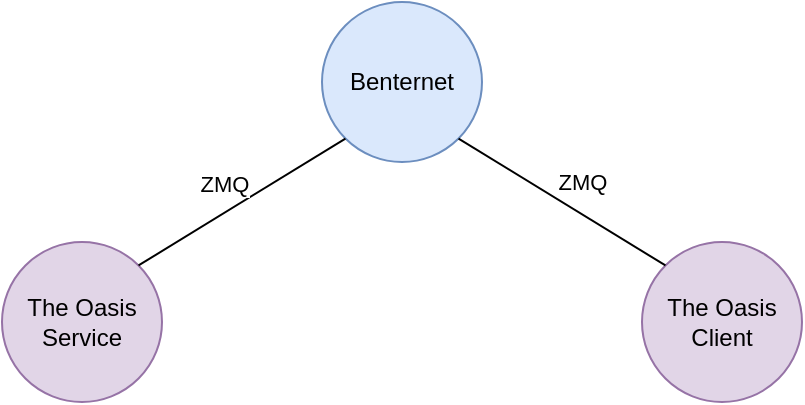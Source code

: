<mxfile version="21.3.5" type="device" pages="5">
  <diagram name="general" id="AdSP3V9QLK1olVL9tDRn">
    <mxGraphModel dx="1434" dy="796" grid="1" gridSize="10" guides="1" tooltips="1" connect="1" arrows="1" fold="1" page="0" pageScale="1" pageWidth="827" pageHeight="1169" math="0" shadow="0">
      <root>
        <mxCell id="0" />
        <mxCell id="1" parent="0" />
        <mxCell id="rY7msoaw76RCDSD5CqZC-1" value="Benternet" style="ellipse;whiteSpace=wrap;html=1;fillColor=#dae8fc;strokeColor=#6c8ebf;" parent="1" vertex="1">
          <mxGeometry x="320" y="120" width="80" height="80" as="geometry" />
        </mxCell>
        <mxCell id="rY7msoaw76RCDSD5CqZC-2" value="The Oasis&lt;br&gt;Client" style="ellipse;whiteSpace=wrap;html=1;fillColor=#e1d5e7;strokeColor=#9673a6;" parent="1" vertex="1">
          <mxGeometry x="480" y="240" width="80" height="80" as="geometry" />
        </mxCell>
        <mxCell id="rY7msoaw76RCDSD5CqZC-3" value="The Oasis&lt;br&gt;Service" style="ellipse;whiteSpace=wrap;html=1;fillColor=#e1d5e7;strokeColor=#9673a6;" parent="1" vertex="1">
          <mxGeometry x="160" y="240" width="80" height="80" as="geometry" />
        </mxCell>
        <mxCell id="rY7msoaw76RCDSD5CqZC-4" value="" style="endArrow=none;html=1;rounded=0;exitX=1;exitY=0;exitDx=0;exitDy=0;entryX=0;entryY=1;entryDx=0;entryDy=0;" parent="1" source="rY7msoaw76RCDSD5CqZC-3" target="rY7msoaw76RCDSD5CqZC-1" edge="1">
          <mxGeometry width="50" height="50" relative="1" as="geometry">
            <mxPoint x="390" y="430" as="sourcePoint" />
            <mxPoint x="440" y="380" as="targetPoint" />
          </mxGeometry>
        </mxCell>
        <mxCell id="rY7msoaw76RCDSD5CqZC-6" value="ZMQ" style="edgeLabel;html=1;align=center;verticalAlign=middle;resizable=0;points=[];" parent="rY7msoaw76RCDSD5CqZC-4" vertex="1" connectable="0">
          <mxGeometry x="-0.442" y="-4" relative="1" as="geometry">
            <mxPoint x="11" y="-27" as="offset" />
          </mxGeometry>
        </mxCell>
        <mxCell id="rY7msoaw76RCDSD5CqZC-5" value="" style="endArrow=none;html=1;rounded=0;entryX=1;entryY=1;entryDx=0;entryDy=0;exitX=0;exitY=0;exitDx=0;exitDy=0;" parent="1" source="rY7msoaw76RCDSD5CqZC-2" target="rY7msoaw76RCDSD5CqZC-1" edge="1">
          <mxGeometry width="50" height="50" relative="1" as="geometry">
            <mxPoint x="390" y="430" as="sourcePoint" />
            <mxPoint x="440" y="380" as="targetPoint" />
          </mxGeometry>
        </mxCell>
        <mxCell id="rY7msoaw76RCDSD5CqZC-7" value="ZMQ" style="edgeLabel;html=1;align=center;verticalAlign=middle;resizable=0;points=[];" parent="rY7msoaw76RCDSD5CqZC-5" vertex="1" connectable="0">
          <mxGeometry x="-0.393" y="1" relative="1" as="geometry">
            <mxPoint x="-10" y="-23" as="offset" />
          </mxGeometry>
        </mxCell>
      </root>
    </mxGraphModel>
  </diagram>
  <diagram id="OUGAHfs0UGZvDzdYrHnZ" name="slot machine">
    <mxGraphModel dx="1834" dy="1196" grid="1" gridSize="10" guides="1" tooltips="1" connect="1" arrows="1" fold="1" page="0" pageScale="1" pageWidth="827" pageHeight="1169" math="0" shadow="0">
      <root>
        <mxCell id="0" />
        <mxCell id="1" parent="0" />
        <mxCell id="ti3flShPVTaEEyljA2WG-1" value="" style="endArrow=none;html=1;rounded=0;" parent="1" edge="1">
          <mxGeometry width="50" height="50" relative="1" as="geometry">
            <mxPoint x="-80" y="150" as="sourcePoint" />
            <mxPoint x="-80" as="targetPoint" />
          </mxGeometry>
        </mxCell>
        <mxCell id="ti3flShPVTaEEyljA2WG-2" value="" style="endArrow=none;html=1;rounded=0;" parent="1" edge="1">
          <mxGeometry width="50" height="50" relative="1" as="geometry">
            <mxPoint x="320" y="150" as="sourcePoint" />
            <mxPoint x="320" as="targetPoint" />
          </mxGeometry>
        </mxCell>
        <mxCell id="ti3flShPVTaEEyljA2WG-3" value="Bob (client)" style="text;html=1;strokeColor=none;fillColor=none;align=center;verticalAlign=middle;whiteSpace=wrap;rounded=0;" parent="1" vertex="1">
          <mxGeometry x="-120" y="-30" width="80" height="30" as="geometry" />
        </mxCell>
        <mxCell id="ti3flShPVTaEEyljA2WG-4" value="The Oasis" style="text;html=1;strokeColor=none;fillColor=none;align=center;verticalAlign=middle;whiteSpace=wrap;rounded=0;" parent="1" vertex="1">
          <mxGeometry x="280" y="-30" width="80" height="30" as="geometry" />
        </mxCell>
        <mxCell id="ti3flShPVTaEEyljA2WG-5" value="" style="endArrow=classic;html=1;rounded=0;" parent="1" edge="1">
          <mxGeometry width="50" height="50" relative="1" as="geometry">
            <mxPoint x="-80" y="40" as="sourcePoint" />
            <mxPoint x="320" y="80" as="targetPoint" />
          </mxGeometry>
        </mxCell>
        <mxCell id="ti3flShPVTaEEyljA2WG-7" value="theoasis&gt;slotmachine?&gt;Bob&gt;100&gt;" style="text;whiteSpace=wrap;fontColor=default;align=center;rotation=5.5;" parent="1" vertex="1">
          <mxGeometry x="10" y="30" width="230" height="30" as="geometry" />
        </mxCell>
        <mxCell id="ti3flShPVTaEEyljA2WG-8" value="" style="endArrow=classic;html=1;rounded=0;" parent="1" edge="1">
          <mxGeometry width="50" height="50" relative="1" as="geometry">
            <mxPoint x="320" y="110" as="sourcePoint" />
            <mxPoint x="-80" y="150" as="targetPoint" />
          </mxGeometry>
        </mxCell>
        <mxCell id="ti3flShPVTaEEyljA2WG-9" value="theoasis&gt;slotmachine!&gt;Bob&gt;true&gt;lemon,empty,orange&gt;0&gt;You lost!&gt;" style="text;whiteSpace=wrap;fontColor=default;align=center;rotation=354.5;" parent="1" vertex="1">
          <mxGeometry x="-75.38" y="100" width="400.76" height="30" as="geometry" />
        </mxCell>
        <mxCell id="ti3flShPVTaEEyljA2WG-11" value="" style="endArrow=none;dashed=1;html=1;rounded=0;" parent="1" edge="1">
          <mxGeometry width="50" height="50" relative="1" as="geometry">
            <mxPoint x="-80" y="200" as="sourcePoint" />
            <mxPoint x="-80" y="150" as="targetPoint" />
          </mxGeometry>
        </mxCell>
        <mxCell id="ti3flShPVTaEEyljA2WG-13" value="" style="endArrow=none;dashed=1;html=1;rounded=0;" parent="1" edge="1">
          <mxGeometry width="50" height="50" relative="1" as="geometry">
            <mxPoint x="319.66" y="200" as="sourcePoint" />
            <mxPoint x="319.66" y="150" as="targetPoint" />
          </mxGeometry>
        </mxCell>
        <mxCell id="ti3flShPVTaEEyljA2WG-15" value="" style="endArrow=none;html=1;rounded=0;" parent="1" edge="1">
          <mxGeometry width="50" height="50" relative="1" as="geometry">
            <mxPoint x="-80" y="330" as="sourcePoint" />
            <mxPoint x="-80" y="200" as="targetPoint" />
          </mxGeometry>
        </mxCell>
        <mxCell id="ti3flShPVTaEEyljA2WG-16" value="" style="endArrow=none;html=1;rounded=0;" parent="1" edge="1">
          <mxGeometry width="50" height="50" relative="1" as="geometry">
            <mxPoint x="320" y="330" as="sourcePoint" />
            <mxPoint x="320" y="200" as="targetPoint" />
          </mxGeometry>
        </mxCell>
        <mxCell id="ti3flShPVTaEEyljA2WG-17" value="" style="endArrow=classic;html=1;rounded=0;" parent="1" edge="1">
          <mxGeometry width="50" height="50" relative="1" as="geometry">
            <mxPoint x="-80" y="200" as="sourcePoint" />
            <mxPoint x="320" y="240" as="targetPoint" />
          </mxGeometry>
        </mxCell>
        <mxCell id="ti3flShPVTaEEyljA2WG-18" value="theoasis&gt;slotmachine?&gt;Bob&gt;300&gt;" style="text;whiteSpace=wrap;fontColor=default;align=center;rotation=5.5;" parent="1" vertex="1">
          <mxGeometry x="10" y="190" width="230" height="30" as="geometry" />
        </mxCell>
        <mxCell id="ti3flShPVTaEEyljA2WG-19" value="" style="endArrow=classic;html=1;rounded=0;" parent="1" edge="1">
          <mxGeometry width="50" height="50" relative="1" as="geometry">
            <mxPoint x="320" y="270" as="sourcePoint" />
            <mxPoint x="-80" y="310" as="targetPoint" />
          </mxGeometry>
        </mxCell>
        <mxCell id="ti3flShPVTaEEyljA2WG-20" value="theoasis&gt;slotmachine!&gt;Bob&gt;true&gt;plum,plum,plum&gt;60000&gt;You won!&gt;" style="text;whiteSpace=wrap;fontColor=default;align=center;rotation=354.5;" parent="1" vertex="1">
          <mxGeometry x="-75.38" y="260" width="400.76" height="30" as="geometry" />
        </mxCell>
      </root>
    </mxGraphModel>
  </diagram>
  <diagram id="LD_L5A0NdbExU6FcBzT1" name="roulette">
    <mxGraphModel dx="1834" dy="1196" grid="1" gridSize="10" guides="1" tooltips="1" connect="1" arrows="1" fold="1" page="0" pageScale="1" pageWidth="827" pageHeight="1169" math="0" shadow="0">
      <root>
        <mxCell id="0" />
        <mxCell id="1" parent="0" />
        <mxCell id="z0s28pVL7oj7gG-z3YSg-1" value="" style="endArrow=none;html=1;rounded=0;" parent="1" edge="1">
          <mxGeometry width="50" height="50" relative="1" as="geometry">
            <mxPoint x="-80" y="180" as="sourcePoint" />
            <mxPoint x="-80" as="targetPoint" />
          </mxGeometry>
        </mxCell>
        <mxCell id="z0s28pVL7oj7gG-z3YSg-2" value="" style="endArrow=none;html=1;rounded=0;" parent="1" edge="1">
          <mxGeometry width="50" height="50" relative="1" as="geometry">
            <mxPoint x="450" y="180" as="sourcePoint" />
            <mxPoint x="450" as="targetPoint" />
          </mxGeometry>
        </mxCell>
        <mxCell id="z0s28pVL7oj7gG-z3YSg-3" value="Bob (client)" style="text;html=1;strokeColor=none;fillColor=none;align=center;verticalAlign=middle;whiteSpace=wrap;rounded=0;" parent="1" vertex="1">
          <mxGeometry x="-120" y="-30" width="80" height="30" as="geometry" />
        </mxCell>
        <mxCell id="z0s28pVL7oj7gG-z3YSg-4" value="The Oasis" style="text;html=1;strokeColor=none;fillColor=none;align=center;verticalAlign=middle;whiteSpace=wrap;rounded=0;" parent="1" vertex="1">
          <mxGeometry x="410" y="-30" width="80" height="30" as="geometry" />
        </mxCell>
        <mxCell id="z0s28pVL7oj7gG-z3YSg-5" value="" style="endArrow=classic;html=1;rounded=0;" parent="1" edge="1">
          <mxGeometry width="50" height="50" relative="1" as="geometry">
            <mxPoint x="-80" y="40" as="sourcePoint" />
            <mxPoint x="450" y="90" as="targetPoint" />
          </mxGeometry>
        </mxCell>
        <mxCell id="z0s28pVL7oj7gG-z3YSg-6" value="theoasis&gt;roulette?&gt;Bob&gt;200&gt;basket&gt;&gt;" style="text;whiteSpace=wrap;fontColor=default;align=center;rotation=5.5;" parent="1" vertex="1">
          <mxGeometry x="-90.02" y="40.46" width="549.65" height="30" as="geometry" />
        </mxCell>
        <mxCell id="z0s28pVL7oj7gG-z3YSg-7" value="" style="endArrow=classic;html=1;rounded=0;" parent="1" edge="1">
          <mxGeometry width="50" height="50" relative="1" as="geometry">
            <mxPoint x="449.81" y="120" as="sourcePoint" />
            <mxPoint x="-80.19" y="180" as="targetPoint" />
          </mxGeometry>
        </mxCell>
        <mxCell id="z0s28pVL7oj7gG-z3YSg-9" value="" style="endArrow=none;dashed=1;html=1;rounded=0;" parent="1" edge="1">
          <mxGeometry width="50" height="50" relative="1" as="geometry">
            <mxPoint x="-80.29" y="230" as="sourcePoint" />
            <mxPoint x="-80.29" y="180" as="targetPoint" />
          </mxGeometry>
        </mxCell>
        <mxCell id="z0s28pVL7oj7gG-z3YSg-10" value="" style="endArrow=none;dashed=1;html=1;rounded=0;" parent="1" edge="1">
          <mxGeometry width="50" height="50" relative="1" as="geometry">
            <mxPoint x="450" y="230" as="sourcePoint" />
            <mxPoint x="450" y="180" as="targetPoint" />
          </mxGeometry>
        </mxCell>
        <mxCell id="z0s28pVL7oj7gG-z3YSg-11" value="theoasis&gt;roulette!&gt;Bob&gt;true&gt;2&gt;1400&gt;You won!&gt;" style="text;whiteSpace=wrap;fontColor=default;align=center;rotation=354.5;" parent="1" vertex="1">
          <mxGeometry x="-90.02" y="120" width="549.65" height="30" as="geometry" />
        </mxCell>
        <mxCell id="lmucA76TOu85Dsnp-2U6-1" value="" style="endArrow=none;html=1;rounded=0;" parent="1" edge="1">
          <mxGeometry width="50" height="50" relative="1" as="geometry">
            <mxPoint x="-80" y="390" as="sourcePoint" />
            <mxPoint x="-80" y="230" as="targetPoint" />
          </mxGeometry>
        </mxCell>
        <mxCell id="lmucA76TOu85Dsnp-2U6-2" value="" style="endArrow=none;html=1;rounded=0;" parent="1" edge="1">
          <mxGeometry width="50" height="50" relative="1" as="geometry">
            <mxPoint x="450" y="390" as="sourcePoint" />
            <mxPoint x="450" y="230" as="targetPoint" />
          </mxGeometry>
        </mxCell>
        <mxCell id="lmucA76TOu85Dsnp-2U6-3" value="" style="endArrow=classic;html=1;rounded=0;" parent="1" edge="1">
          <mxGeometry width="50" height="50" relative="1" as="geometry">
            <mxPoint x="-80" y="230" as="sourcePoint" />
            <mxPoint x="450" y="280" as="targetPoint" />
          </mxGeometry>
        </mxCell>
        <mxCell id="lmucA76TOu85Dsnp-2U6-4" value="theoasis&gt;roulette?&gt;Bob&gt;400&gt;corner&gt;20,21,23,24&gt;" style="text;whiteSpace=wrap;fontColor=default;align=center;rotation=5.5;" parent="1" vertex="1">
          <mxGeometry x="-50.01" y="230" width="469.63" height="30" as="geometry" />
        </mxCell>
        <mxCell id="lmucA76TOu85Dsnp-2U6-5" value="" style="endArrow=classic;html=1;rounded=0;" parent="1" edge="1">
          <mxGeometry width="50" height="50" relative="1" as="geometry">
            <mxPoint x="449.81" y="310" as="sourcePoint" />
            <mxPoint x="-80.19" y="370" as="targetPoint" />
          </mxGeometry>
        </mxCell>
        <mxCell id="lmucA76TOu85Dsnp-2U6-6" value="theoasis&gt;roulette!&gt;Bob&gt;true&gt;32&gt;0&gt;You lost!&gt;" style="text;whiteSpace=wrap;fontColor=default;align=center;rotation=354.5;" parent="1" vertex="1">
          <mxGeometry x="-90.02" y="310" width="549.65" height="30" as="geometry" />
        </mxCell>
      </root>
    </mxGraphModel>
  </diagram>
  <diagram id="PQ2yFiyrDlRZfpSoyMe0" name="blackjack">
    <mxGraphModel dx="1834" dy="1196" grid="1" gridSize="10" guides="1" tooltips="1" connect="1" arrows="1" fold="1" page="0" pageScale="1" pageWidth="827" pageHeight="1169" math="0" shadow="0">
      <root>
        <mxCell id="0" />
        <mxCell id="1" parent="0" />
        <mxCell id="BzcTvPraR9bfcKngZZib-1" value="" style="endArrow=none;html=1;rounded=0;" parent="1" edge="1">
          <mxGeometry width="50" height="50" relative="1" as="geometry">
            <mxPoint x="-80" y="520" as="sourcePoint" />
            <mxPoint x="-80" as="targetPoint" />
          </mxGeometry>
        </mxCell>
        <mxCell id="BzcTvPraR9bfcKngZZib-2" value="" style="endArrow=none;html=1;rounded=0;" parent="1" edge="1">
          <mxGeometry width="50" height="50" relative="1" as="geometry">
            <mxPoint x="480" y="520" as="sourcePoint" />
            <mxPoint x="480" as="targetPoint" />
          </mxGeometry>
        </mxCell>
        <mxCell id="BzcTvPraR9bfcKngZZib-3" value="Bob (client)" style="text;html=1;strokeColor=none;fillColor=none;align=center;verticalAlign=middle;whiteSpace=wrap;rounded=0;" parent="1" vertex="1">
          <mxGeometry x="-120" y="-30" width="80" height="30" as="geometry" />
        </mxCell>
        <mxCell id="BzcTvPraR9bfcKngZZib-4" value="The Oasis" style="text;html=1;strokeColor=none;fillColor=none;align=center;verticalAlign=middle;whiteSpace=wrap;rounded=0;" parent="1" vertex="1">
          <mxGeometry x="440" y="-30" width="80" height="30" as="geometry" />
        </mxCell>
        <mxCell id="BzcTvPraR9bfcKngZZib-5" value="" style="endArrow=classic;html=1;rounded=0;" parent="1" edge="1">
          <mxGeometry width="50" height="50" relative="1" as="geometry">
            <mxPoint x="-80" y="40" as="sourcePoint" />
            <mxPoint x="480" y="90" as="targetPoint" />
          </mxGeometry>
        </mxCell>
        <mxCell id="BzcTvPraR9bfcKngZZib-6" value="theoasis&gt;blackjack?&gt;Bob&gt;200&gt;" style="text;whiteSpace=wrap;fontColor=default;align=center;rotation=5;" parent="1" vertex="1">
          <mxGeometry x="-30.09" y="40.49" width="470.09" height="30" as="geometry" />
        </mxCell>
        <mxCell id="BzcTvPraR9bfcKngZZib-7" value="" style="endArrow=classic;html=1;rounded=0;" parent="1" edge="1">
          <mxGeometry width="50" height="50" relative="1" as="geometry">
            <mxPoint x="480" y="120" as="sourcePoint" />
            <mxPoint x="-80.19" y="180" as="targetPoint" />
          </mxGeometry>
        </mxCell>
        <mxCell id="BzcTvPraR9bfcKngZZib-8" value="" style="endArrow=none;dashed=1;html=1;rounded=0;" parent="1" edge="1">
          <mxGeometry width="50" height="50" relative="1" as="geometry">
            <mxPoint x="-80.5" y="570" as="sourcePoint" />
            <mxPoint x="-80.5" y="520" as="targetPoint" />
          </mxGeometry>
        </mxCell>
        <mxCell id="BzcTvPraR9bfcKngZZib-9" value="" style="endArrow=none;dashed=1;html=1;rounded=0;" parent="1" edge="1">
          <mxGeometry width="50" height="50" relative="1" as="geometry">
            <mxPoint x="479.78" y="570" as="sourcePoint" />
            <mxPoint x="479.78" y="520" as="targetPoint" />
          </mxGeometry>
        </mxCell>
        <mxCell id="BzcTvPraR9bfcKngZZib-10" value="theoasis&gt;blackjack!&gt;Bob&gt;true&gt;hearts,6&gt;6&gt;clubs,5,diamonds,4&gt;9&gt;0&gt;" style="text;whiteSpace=wrap;fontColor=default;align=center;rotation=354;" parent="1" vertex="1">
          <mxGeometry x="-69.87" y="120" width="549.65" height="30" as="geometry" />
        </mxCell>
        <mxCell id="BzcTvPraR9bfcKngZZib-17" value="" style="endArrow=classic;html=1;rounded=0;" parent="1" edge="1">
          <mxGeometry width="50" height="50" relative="1" as="geometry">
            <mxPoint x="-80.19" y="210" as="sourcePoint" />
            <mxPoint x="480" y="260" as="targetPoint" />
          </mxGeometry>
        </mxCell>
        <mxCell id="BzcTvPraR9bfcKngZZib-18" value="theoasis&gt;blackjack?&gt;Bob&gt;hit&gt;" style="text;whiteSpace=wrap;fontColor=default;align=center;rotation=5;" parent="1" vertex="1">
          <mxGeometry x="-30.09" y="210" width="470.09" height="30" as="geometry" />
        </mxCell>
        <mxCell id="BzcTvPraR9bfcKngZZib-19" value="" style="endArrow=classic;html=1;rounded=0;" parent="1" edge="1">
          <mxGeometry width="50" height="50" relative="1" as="geometry">
            <mxPoint x="480" y="290" as="sourcePoint" />
            <mxPoint x="-79.95" y="350" as="targetPoint" />
          </mxGeometry>
        </mxCell>
        <mxCell id="BzcTvPraR9bfcKngZZib-20" value="theoasis&gt;blackjack!&gt;Bob&gt;true&gt;hearts,6&gt;6&gt;clubs,5,diamonds,4,diamonds,10&gt;19&gt;0&gt;" style="text;whiteSpace=wrap;fontColor=default;align=center;rotation=354;" parent="1" vertex="1">
          <mxGeometry x="-69.87" y="290" width="549.65" height="30" as="geometry" />
        </mxCell>
        <mxCell id="BzcTvPraR9bfcKngZZib-21" value="" style="endArrow=classic;html=1;rounded=0;" parent="1" edge="1">
          <mxGeometry width="50" height="50" relative="1" as="geometry">
            <mxPoint x="-80.19" y="380" as="sourcePoint" />
            <mxPoint x="480" y="430" as="targetPoint" />
          </mxGeometry>
        </mxCell>
        <mxCell id="BzcTvPraR9bfcKngZZib-22" value="theoasis&gt;blackjack?&gt;Bob&gt;stand&gt;" style="text;whiteSpace=wrap;fontColor=default;align=center;rotation=5;" parent="1" vertex="1">
          <mxGeometry x="-30.09" y="380" width="470.09" height="30" as="geometry" />
        </mxCell>
        <mxCell id="BzcTvPraR9bfcKngZZib-23" value="" style="endArrow=classic;html=1;rounded=0;" parent="1" edge="1">
          <mxGeometry width="50" height="50" relative="1" as="geometry">
            <mxPoint x="480" y="460" as="sourcePoint" />
            <mxPoint x="-79.71" y="520" as="targetPoint" />
          </mxGeometry>
        </mxCell>
        <mxCell id="BzcTvPraR9bfcKngZZib-24" value="theoasis&gt;blackjack!&gt;Bob&gt;true&gt;hearts,7,spades,K&gt;17&gt;clubs,5,diamonds,4,diamonds,10&gt;19&gt;1&gt;400&gt;&#xa;You won!&gt;" style="text;whiteSpace=wrap;fontColor=default;align=center;rotation=354;" parent="1" vertex="1">
          <mxGeometry x="-70.09" y="450" width="549.65" height="30" as="geometry" />
        </mxCell>
        <mxCell id="BzcTvPraR9bfcKngZZib-27" value="" style="endArrow=classic;html=1;rounded=0;" parent="1" edge="1">
          <mxGeometry width="50" height="50" relative="1" as="geometry">
            <mxPoint x="-80.22" y="570" as="sourcePoint" />
            <mxPoint x="479.78" y="620" as="targetPoint" />
          </mxGeometry>
        </mxCell>
        <mxCell id="BzcTvPraR9bfcKngZZib-28" value="theoasis&gt;blackjack?&gt;Bob&gt;100&gt;" style="text;whiteSpace=wrap;fontColor=default;align=center;rotation=5;" parent="1" vertex="1">
          <mxGeometry x="-30.31" y="570.49" width="470.09" height="30" as="geometry" />
        </mxCell>
        <mxCell id="BzcTvPraR9bfcKngZZib-29" value="" style="endArrow=classic;html=1;rounded=0;" parent="1" edge="1">
          <mxGeometry width="50" height="50" relative="1" as="geometry">
            <mxPoint x="479.78" y="650" as="sourcePoint" />
            <mxPoint x="-80.41" y="710" as="targetPoint" />
          </mxGeometry>
        </mxCell>
        <mxCell id="BzcTvPraR9bfcKngZZib-30" value="theoasis&gt;blackjack!&gt;Bob&gt;true&gt;spades,2&gt;2&gt;hearts,8,clubs,8&gt;16&gt;0&gt;" style="text;whiteSpace=wrap;fontColor=default;align=center;rotation=354;" parent="1" vertex="1">
          <mxGeometry x="-70.09" y="650" width="549.65" height="30" as="geometry" />
        </mxCell>
        <mxCell id="BzcTvPraR9bfcKngZZib-31" value="" style="endArrow=classic;html=1;rounded=0;" parent="1" edge="1">
          <mxGeometry width="50" height="50" relative="1" as="geometry">
            <mxPoint x="-80.41" y="740" as="sourcePoint" />
            <mxPoint x="479.78" y="790" as="targetPoint" />
          </mxGeometry>
        </mxCell>
        <mxCell id="BzcTvPraR9bfcKngZZib-32" value="theoasis&gt;blackjack?&gt;Bob&gt;split&gt;" style="text;whiteSpace=wrap;fontColor=default;align=center;rotation=5;" parent="1" vertex="1">
          <mxGeometry x="-30.31" y="740" width="470.09" height="30" as="geometry" />
        </mxCell>
        <mxCell id="BzcTvPraR9bfcKngZZib-33" value="" style="endArrow=classic;html=1;rounded=0;" parent="1" edge="1">
          <mxGeometry width="50" height="50" relative="1" as="geometry">
            <mxPoint x="479.78" y="820" as="sourcePoint" />
            <mxPoint x="-80.17" y="880" as="targetPoint" />
          </mxGeometry>
        </mxCell>
        <mxCell id="BzcTvPraR9bfcKngZZib-34" value="theoasis&gt;blackjack!&gt;Bob&gt;true&gt;spades,2&gt;2&gt;hearts,8,diamonds,10;clubs,8,spades,4&gt;18,12&gt;0&gt;" style="text;whiteSpace=wrap;fontColor=default;align=center;rotation=354;" parent="1" vertex="1">
          <mxGeometry x="-70.09" y="820" width="549.65" height="30" as="geometry" />
        </mxCell>
        <mxCell id="BzcTvPraR9bfcKngZZib-35" value="" style="endArrow=classic;html=1;rounded=0;" parent="1" edge="1">
          <mxGeometry width="50" height="50" relative="1" as="geometry">
            <mxPoint x="-80.41" y="910" as="sourcePoint" />
            <mxPoint x="479.78" y="960" as="targetPoint" />
          </mxGeometry>
        </mxCell>
        <mxCell id="BzcTvPraR9bfcKngZZib-36" value="theoasis&gt;blackjack?&gt;Bob&gt;stand&gt;" style="text;whiteSpace=wrap;fontColor=default;align=center;rotation=5;" parent="1" vertex="1">
          <mxGeometry x="-30.31" y="910" width="470.09" height="30" as="geometry" />
        </mxCell>
        <mxCell id="BzcTvPraR9bfcKngZZib-37" value="" style="endArrow=classic;html=1;rounded=0;" parent="1" edge="1">
          <mxGeometry width="50" height="50" relative="1" as="geometry">
            <mxPoint x="479.78" y="990" as="sourcePoint" />
            <mxPoint x="-79.93" y="1050" as="targetPoint" />
          </mxGeometry>
        </mxCell>
        <mxCell id="BzcTvPraR9bfcKngZZib-39" value="" style="endArrow=none;html=1;rounded=0;" parent="1" edge="1">
          <mxGeometry width="50" height="50" relative="1" as="geometry">
            <mxPoint x="-80" y="1240" as="sourcePoint" />
            <mxPoint x="-80.5" y="570.49" as="targetPoint" />
          </mxGeometry>
        </mxCell>
        <mxCell id="BzcTvPraR9bfcKngZZib-40" value="" style="endArrow=none;html=1;rounded=0;" parent="1" edge="1">
          <mxGeometry width="50" height="50" relative="1" as="geometry">
            <mxPoint x="479" y="1240" as="sourcePoint" />
            <mxPoint x="478.56" y="570.49" as="targetPoint" />
          </mxGeometry>
        </mxCell>
        <mxCell id="BzcTvPraR9bfcKngZZib-41" value="theoasis&gt;blackjack!&gt;Bob&gt;true&gt;spades,2&gt;2&gt;hearts,8,diamonds,10;clubs,8,spades,4&gt;18,12&gt;1&gt;" style="text;whiteSpace=wrap;fontColor=default;align=center;rotation=354;" parent="1" vertex="1">
          <mxGeometry x="-69.87" y="990" width="549.65" height="30" as="geometry" />
        </mxCell>
        <mxCell id="BzcTvPraR9bfcKngZZib-42" value="" style="endArrow=classic;html=1;rounded=0;" parent="1" edge="1">
          <mxGeometry width="50" height="50" relative="1" as="geometry">
            <mxPoint x="-80.41" y="1080" as="sourcePoint" />
            <mxPoint x="479.78" y="1130" as="targetPoint" />
          </mxGeometry>
        </mxCell>
        <mxCell id="BzcTvPraR9bfcKngZZib-43" value="theoasis&gt;blackjack?&gt;Bob&gt;hit&gt;" style="text;whiteSpace=wrap;fontColor=default;align=center;rotation=5;" parent="1" vertex="1">
          <mxGeometry x="-30.31" y="1080" width="470.09" height="30" as="geometry" />
        </mxCell>
        <mxCell id="BzcTvPraR9bfcKngZZib-44" value="" style="endArrow=classic;html=1;rounded=0;" parent="1" edge="1">
          <mxGeometry width="50" height="50" relative="1" as="geometry">
            <mxPoint x="479.78" y="1160" as="sourcePoint" />
            <mxPoint x="-79.93" y="1220" as="targetPoint" />
          </mxGeometry>
        </mxCell>
        <mxCell id="BzcTvPraR9bfcKngZZib-45" value="theoasis&gt;blackjack!&gt;Bob&gt;true&gt;spades,2,hearts,Q,clubs,5&gt;17&gt;hearts,8,diamonds,10;&#xa;clubs,8,spades,4,spades,J&gt;18,22&gt;2&gt;200,0&gt;You won!,You lost.&gt;" style="text;whiteSpace=wrap;fontColor=default;align=center;rotation=354;" parent="1" vertex="1">
          <mxGeometry x="-70.09" y="1150" width="549.65" height="30" as="geometry" />
        </mxCell>
      </root>
    </mxGraphModel>
  </diagram>
  <diagram id="zu7OV3pqGWXaZhkt9nKh" name="cho-han">
    <mxGraphModel dx="1434" dy="796" grid="1" gridSize="10" guides="1" tooltips="1" connect="1" arrows="1" fold="1" page="0" pageScale="1" pageWidth="850" pageHeight="1100" math="0" shadow="0">
      <root>
        <mxCell id="0" />
        <mxCell id="1" parent="0" />
        <mxCell id="Rx2uLpqPlmjWtH9lujZA-1" value="" style="endArrow=none;html=1;rounded=0;" edge="1" parent="1">
          <mxGeometry width="50" height="50" relative="1" as="geometry">
            <mxPoint x="160" y="360" as="sourcePoint" />
            <mxPoint x="160" y="180" as="targetPoint" />
          </mxGeometry>
        </mxCell>
        <mxCell id="Rx2uLpqPlmjWtH9lujZA-2" value="" style="endArrow=none;html=1;rounded=0;" edge="1" parent="1">
          <mxGeometry width="50" height="50" relative="1" as="geometry">
            <mxPoint x="690" y="360" as="sourcePoint" />
            <mxPoint x="690" y="180" as="targetPoint" />
          </mxGeometry>
        </mxCell>
        <mxCell id="Rx2uLpqPlmjWtH9lujZA-3" value="Bob (client)" style="text;html=1;strokeColor=none;fillColor=none;align=center;verticalAlign=middle;whiteSpace=wrap;rounded=0;" vertex="1" parent="1">
          <mxGeometry x="120" y="150" width="80" height="30" as="geometry" />
        </mxCell>
        <mxCell id="Rx2uLpqPlmjWtH9lujZA-4" value="The Oasis" style="text;html=1;strokeColor=none;fillColor=none;align=center;verticalAlign=middle;whiteSpace=wrap;rounded=0;" vertex="1" parent="1">
          <mxGeometry x="650" y="150" width="80" height="30" as="geometry" />
        </mxCell>
        <mxCell id="Rx2uLpqPlmjWtH9lujZA-5" value="" style="endArrow=classic;html=1;rounded=0;" edge="1" parent="1">
          <mxGeometry width="50" height="50" relative="1" as="geometry">
            <mxPoint x="160" y="220" as="sourcePoint" />
            <mxPoint x="690" y="270" as="targetPoint" />
          </mxGeometry>
        </mxCell>
        <mxCell id="Rx2uLpqPlmjWtH9lujZA-6" value="theoasis&gt;cho-han?&gt;Bob&gt;200&gt;even&gt;" style="text;whiteSpace=wrap;fontColor=default;align=center;rotation=5.5;" vertex="1" parent="1">
          <mxGeometry x="149.98" y="220.46" width="549.65" height="30" as="geometry" />
        </mxCell>
        <mxCell id="Rx2uLpqPlmjWtH9lujZA-7" value="" style="endArrow=classic;html=1;rounded=0;" edge="1" parent="1">
          <mxGeometry width="50" height="50" relative="1" as="geometry">
            <mxPoint x="689.81" y="300" as="sourcePoint" />
            <mxPoint x="159.81" y="360" as="targetPoint" />
          </mxGeometry>
        </mxCell>
        <mxCell id="Rx2uLpqPlmjWtH9lujZA-8" value="" style="endArrow=none;dashed=1;html=1;rounded=0;" edge="1" parent="1">
          <mxGeometry width="50" height="50" relative="1" as="geometry">
            <mxPoint x="159.71" y="410" as="sourcePoint" />
            <mxPoint x="159.71" y="360" as="targetPoint" />
          </mxGeometry>
        </mxCell>
        <mxCell id="Rx2uLpqPlmjWtH9lujZA-9" value="" style="endArrow=none;dashed=1;html=1;rounded=0;" edge="1" parent="1">
          <mxGeometry width="50" height="50" relative="1" as="geometry">
            <mxPoint x="690" y="410" as="sourcePoint" />
            <mxPoint x="690" y="360" as="targetPoint" />
          </mxGeometry>
        </mxCell>
        <mxCell id="Rx2uLpqPlmjWtH9lujZA-10" value="theoasis&gt;cho-han!&gt;Bob&gt;true&gt;4,2&gt;400&gt;You won!&gt;" style="text;whiteSpace=wrap;fontColor=default;align=center;rotation=354.5;" vertex="1" parent="1">
          <mxGeometry x="149.98" y="300" width="549.65" height="30" as="geometry" />
        </mxCell>
        <mxCell id="Rx2uLpqPlmjWtH9lujZA-11" value="" style="endArrow=none;html=1;rounded=0;" edge="1" parent="1">
          <mxGeometry width="50" height="50" relative="1" as="geometry">
            <mxPoint x="160" y="570" as="sourcePoint" />
            <mxPoint x="160" y="410" as="targetPoint" />
          </mxGeometry>
        </mxCell>
        <mxCell id="Rx2uLpqPlmjWtH9lujZA-12" value="" style="endArrow=none;html=1;rounded=0;" edge="1" parent="1">
          <mxGeometry width="50" height="50" relative="1" as="geometry">
            <mxPoint x="690" y="570" as="sourcePoint" />
            <mxPoint x="690" y="410" as="targetPoint" />
          </mxGeometry>
        </mxCell>
        <mxCell id="Rx2uLpqPlmjWtH9lujZA-13" value="" style="endArrow=classic;html=1;rounded=0;" edge="1" parent="1">
          <mxGeometry width="50" height="50" relative="1" as="geometry">
            <mxPoint x="160" y="410" as="sourcePoint" />
            <mxPoint x="690" y="460" as="targetPoint" />
          </mxGeometry>
        </mxCell>
        <mxCell id="Rx2uLpqPlmjWtH9lujZA-14" value="theoasis&gt;cho-han?&gt;Bob&gt;400&gt;odd&gt;" style="text;whiteSpace=wrap;fontColor=default;align=center;rotation=5.5;" vertex="1" parent="1">
          <mxGeometry x="189.99" y="410" width="469.63" height="30" as="geometry" />
        </mxCell>
        <mxCell id="Rx2uLpqPlmjWtH9lujZA-15" value="" style="endArrow=classic;html=1;rounded=0;" edge="1" parent="1">
          <mxGeometry width="50" height="50" relative="1" as="geometry">
            <mxPoint x="689.81" y="490" as="sourcePoint" />
            <mxPoint x="159.81" y="550" as="targetPoint" />
          </mxGeometry>
        </mxCell>
        <mxCell id="Rx2uLpqPlmjWtH9lujZA-16" value="theoasis&gt;cho-han!&gt;Bob&gt;true&gt;3,3&gt;0&gt;You lost!&gt;" style="text;whiteSpace=wrap;fontColor=default;align=center;rotation=354.5;" vertex="1" parent="1">
          <mxGeometry x="149.98" y="490" width="549.65" height="30" as="geometry" />
        </mxCell>
      </root>
    </mxGraphModel>
  </diagram>
</mxfile>
